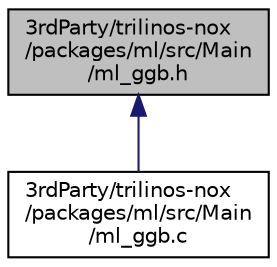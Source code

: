 digraph "3rdParty/trilinos-nox/packages/ml/src/Main/ml_ggb.h"
{
  edge [fontname="Helvetica",fontsize="10",labelfontname="Helvetica",labelfontsize="10"];
  node [fontname="Helvetica",fontsize="10",shape=record];
  Node41 [label="3rdParty/trilinos-nox\l/packages/ml/src/Main\l/ml_ggb.h",height=0.2,width=0.4,color="black", fillcolor="grey75", style="filled", fontcolor="black"];
  Node41 -> Node42 [dir="back",color="midnightblue",fontsize="10",style="solid",fontname="Helvetica"];
  Node42 [label="3rdParty/trilinos-nox\l/packages/ml/src/Main\l/ml_ggb.c",height=0.2,width=0.4,color="black", fillcolor="white", style="filled",URL="$db/d32/ml__ggb_8c.html"];
}
